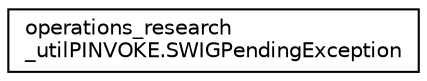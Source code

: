 digraph "Graphical Class Hierarchy"
{
 // LATEX_PDF_SIZE
  edge [fontname="Helvetica",fontsize="10",labelfontname="Helvetica",labelfontsize="10"];
  node [fontname="Helvetica",fontsize="10",shape=record];
  rankdir="LR";
  Node0 [label="operations_research\l_utilPINVOKE.SWIGPendingException",height=0.2,width=0.4,color="black", fillcolor="white", style="filled",URL="$classGoogle_1_1OrTools_1_1Util_1_1operations__research__utilPINVOKE_1_1SWIGPendingException.html",tooltip=" "];
}
